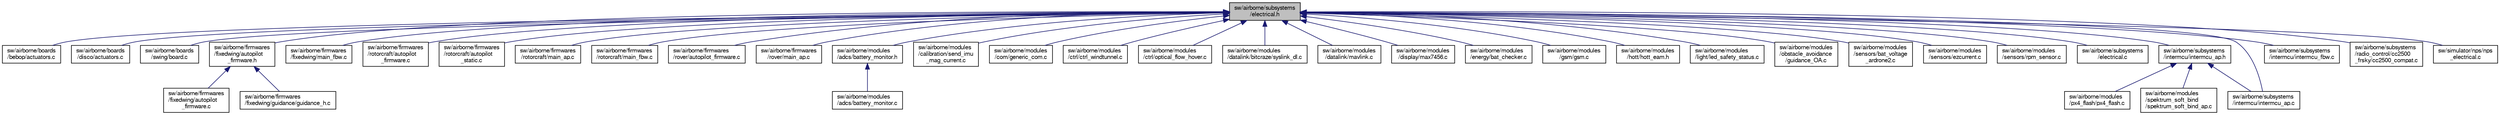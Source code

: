 digraph "sw/airborne/subsystems/electrical.h"
{
  edge [fontname="FreeSans",fontsize="10",labelfontname="FreeSans",labelfontsize="10"];
  node [fontname="FreeSans",fontsize="10",shape=record];
  Node1 [label="sw/airborne/subsystems\l/electrical.h",height=0.2,width=0.4,color="black", fillcolor="grey75", style="filled", fontcolor="black"];
  Node1 -> Node2 [dir="back",color="midnightblue",fontsize="10",style="solid",fontname="FreeSans"];
  Node2 [label="sw/airborne/boards\l/bebop/actuators.c",height=0.2,width=0.4,color="black", fillcolor="white", style="filled",URL="$boards_2bebop_2actuators_8c.html",tooltip="Actuator driver for the bebop and bebop 2. "];
  Node1 -> Node3 [dir="back",color="midnightblue",fontsize="10",style="solid",fontname="FreeSans"];
  Node3 [label="sw/airborne/boards\l/disco/actuators.c",height=0.2,width=0.4,color="black", fillcolor="white", style="filled",URL="$boards_2disco_2actuators_8c.html",tooltip="Actuator driver for the Parrot Disco. "];
  Node1 -> Node4 [dir="back",color="midnightblue",fontsize="10",style="solid",fontname="FreeSans"];
  Node4 [label="sw/airborne/boards\l/swing/board.c",height=0.2,width=0.4,color="black", fillcolor="white", style="filled",URL="$swing_2board_8c.html",tooltip="Swing specific board initialization function. "];
  Node1 -> Node5 [dir="back",color="midnightblue",fontsize="10",style="solid",fontname="FreeSans"];
  Node5 [label="sw/airborne/firmwares\l/fixedwing/autopilot\l_firmware.h",height=0.2,width=0.4,color="black", fillcolor="white", style="filled",URL="$fixedwing_2autopilot__firmware_8h.html",tooltip="Fixedwing specific autopilot interface and initialization. "];
  Node5 -> Node6 [dir="back",color="midnightblue",fontsize="10",style="solid",fontname="FreeSans"];
  Node6 [label="sw/airborne/firmwares\l/fixedwing/autopilot\l_firmware.c",height=0.2,width=0.4,color="black", fillcolor="white", style="filled",URL="$fixedwing_2autopilot__firmware_8c.html",tooltip="Fixedwing specific autopilot interface and initialization. "];
  Node5 -> Node7 [dir="back",color="midnightblue",fontsize="10",style="solid",fontname="FreeSans"];
  Node7 [label="sw/airborne/firmwares\l/fixedwing/guidance/guidance_h.c",height=0.2,width=0.4,color="black", fillcolor="white", style="filled",URL="$fixedwing_2guidance_2guidance__h_8c.html",tooltip="Horizontal guidance logic for fixed wing vehicles. "];
  Node1 -> Node8 [dir="back",color="midnightblue",fontsize="10",style="solid",fontname="FreeSans"];
  Node8 [label="sw/airborne/firmwares\l/fixedwing/main_fbw.c",height=0.2,width=0.4,color="black", fillcolor="white", style="filled",URL="$fixedwing_2main__fbw_8c.html",tooltip="FBW ( FlyByWire ) process. "];
  Node1 -> Node9 [dir="back",color="midnightblue",fontsize="10",style="solid",fontname="FreeSans"];
  Node9 [label="sw/airborne/firmwares\l/rotorcraft/autopilot\l_firmware.c",height=0.2,width=0.4,color="black", fillcolor="white", style="filled",URL="$rotorcraft_2autopilot__firmware_8c.html"];
  Node1 -> Node10 [dir="back",color="midnightblue",fontsize="10",style="solid",fontname="FreeSans"];
  Node10 [label="sw/airborne/firmwares\l/rotorcraft/autopilot\l_static.c",height=0.2,width=0.4,color="black", fillcolor="white", style="filled",URL="$rotorcraft_2autopilot__static_8c.html",tooltip="Static autopilot implementation. "];
  Node1 -> Node11 [dir="back",color="midnightblue",fontsize="10",style="solid",fontname="FreeSans"];
  Node11 [label="sw/airborne/firmwares\l/rotorcraft/main_ap.c",height=0.2,width=0.4,color="black", fillcolor="white", style="filled",URL="$rotorcraft_2main__ap_8c.html",tooltip="Rotorcraft main loop. "];
  Node1 -> Node12 [dir="back",color="midnightblue",fontsize="10",style="solid",fontname="FreeSans"];
  Node12 [label="sw/airborne/firmwares\l/rotorcraft/main_fbw.c",height=0.2,width=0.4,color="black", fillcolor="white", style="filled",URL="$rotorcraft_2main__fbw_8c.html",tooltip="Rotorcraft FBW main loop. "];
  Node1 -> Node13 [dir="back",color="midnightblue",fontsize="10",style="solid",fontname="FreeSans"];
  Node13 [label="sw/airborne/firmwares\l/rover/autopilot_firmware.c",height=0.2,width=0.4,color="black", fillcolor="white", style="filled",URL="$rover_2autopilot__firmware_8c.html"];
  Node1 -> Node14 [dir="back",color="midnightblue",fontsize="10",style="solid",fontname="FreeSans"];
  Node14 [label="sw/airborne/firmwares\l/rover/main_ap.c",height=0.2,width=0.4,color="black", fillcolor="white", style="filled",URL="$rover_2main__ap_8c.html",tooltip="Rover main loop. "];
  Node1 -> Node15 [dir="back",color="midnightblue",fontsize="10",style="solid",fontname="FreeSans"];
  Node15 [label="sw/airborne/modules\l/adcs/battery_monitor.h",height=0.2,width=0.4,color="black", fillcolor="white", style="filled",URL="$battery__monitor_8h.html",tooltip="driver for ADC AD7997 on a custom made power board version 4.0 and 5.0 "];
  Node15 -> Node16 [dir="back",color="midnightblue",fontsize="10",style="solid",fontname="FreeSans"];
  Node16 [label="sw/airborne/modules\l/adcs/battery_monitor.c",height=0.2,width=0.4,color="black", fillcolor="white", style="filled",URL="$battery__monitor_8c.html",tooltip="driver for ADC AD7997 on a custom made power board version 4.0 and 5.0 "];
  Node1 -> Node17 [dir="back",color="midnightblue",fontsize="10",style="solid",fontname="FreeSans"];
  Node17 [label="sw/airborne/modules\l/calibration/send_imu\l_mag_current.c",height=0.2,width=0.4,color="black", fillcolor="white", style="filled",URL="$send__imu__mag__current_8c.html",tooltip="Enables sending of IMU_MAG_CURRENT_CALIBRATION message. "];
  Node1 -> Node18 [dir="back",color="midnightblue",fontsize="10",style="solid",fontname="FreeSans"];
  Node18 [label="sw/airborne/modules\l/com/generic_com.c",height=0.2,width=0.4,color="black", fillcolor="white", style="filled",URL="$generic__com_8c.html"];
  Node1 -> Node19 [dir="back",color="midnightblue",fontsize="10",style="solid",fontname="FreeSans"];
  Node19 [label="sw/airborne/modules\l/ctrl/ctrl_windtunnel.c",height=0.2,width=0.4,color="black", fillcolor="white", style="filled",URL="$ctrl__windtunnel_8c.html",tooltip="Windtunnel automatic step controller. "];
  Node1 -> Node20 [dir="back",color="midnightblue",fontsize="10",style="solid",fontname="FreeSans"];
  Node20 [label="sw/airborne/modules\l/ctrl/optical_flow_hover.c",height=0.2,width=0.4,color="black", fillcolor="white", style="filled",URL="$optical__flow__hover_8c.html"];
  Node1 -> Node21 [dir="back",color="midnightblue",fontsize="10",style="solid",fontname="FreeSans"];
  Node21 [label="sw/airborne/modules\l/datalink/bitcraze/syslink_dl.c",height=0.2,width=0.4,color="black", fillcolor="white", style="filled",URL="$syslink__dl_8c.html",tooltip="Syslink protocol handling and functionalities. "];
  Node1 -> Node22 [dir="back",color="midnightblue",fontsize="10",style="solid",fontname="FreeSans"];
  Node22 [label="sw/airborne/modules\l/datalink/mavlink.c",height=0.2,width=0.4,color="black", fillcolor="white", style="filled",URL="$mavlink_8c.html",tooltip="Basic MAVLink datalink implementation. "];
  Node1 -> Node23 [dir="back",color="midnightblue",fontsize="10",style="solid",fontname="FreeSans"];
  Node23 [label="sw/airborne/modules\l/display/max7456.c",height=0.2,width=0.4,color="black", fillcolor="white", style="filled",URL="$max7456_8c.html",tooltip="Maxim MAX7456 single-channel monochrome on-screen display driver. "];
  Node1 -> Node24 [dir="back",color="midnightblue",fontsize="10",style="solid",fontname="FreeSans"];
  Node24 [label="sw/airborne/modules\l/energy/bat_checker.c",height=0.2,width=0.4,color="black", fillcolor="white", style="filled",URL="$bat__checker_8c.html",tooltip="Activate a buzzer/LED periodically or periodically to warn of low/critical battery level..."];
  Node1 -> Node25 [dir="back",color="midnightblue",fontsize="10",style="solid",fontname="FreeSans"];
  Node25 [label="sw/airborne/modules\l/gsm/gsm.c",height=0.2,width=0.4,color="black", fillcolor="white", style="filled",URL="$gsm_8c.html"];
  Node1 -> Node26 [dir="back",color="midnightblue",fontsize="10",style="solid",fontname="FreeSans"];
  Node26 [label="sw/airborne/modules\l/hott/hott_eam.h",height=0.2,width=0.4,color="black", fillcolor="white", style="filled",URL="$hott__eam_8h.html",tooltip="Graupner HOTT electric air module description. "];
  Node1 -> Node27 [dir="back",color="midnightblue",fontsize="10",style="solid",fontname="FreeSans"];
  Node27 [label="sw/airborne/modules\l/light/led_safety_status.c",height=0.2,width=0.4,color="black", fillcolor="white", style="filled",URL="$led__safety__status_8c.html",tooltip="Simple module to blink LEDs when battery voltage drops below a certain level, radio control is lost o..."];
  Node1 -> Node28 [dir="back",color="midnightblue",fontsize="10",style="solid",fontname="FreeSans"];
  Node28 [label="sw/airborne/modules\l/obstacle_avoidance\l/guidance_OA.c",height=0.2,width=0.4,color="black", fillcolor="white", style="filled",URL="$guidance__OA_8c.html",tooltip="Guidance for the obstacle avoidance methods. "];
  Node1 -> Node29 [dir="back",color="midnightblue",fontsize="10",style="solid",fontname="FreeSans"];
  Node29 [label="sw/airborne/modules\l/sensors/bat_voltage\l_ardrone2.c",height=0.2,width=0.4,color="black", fillcolor="white", style="filled",URL="$bat__voltage__ardrone2_8c.html",tooltip="Read battery voltage on ARDrone2 and publish to electrical subsystem. "];
  Node1 -> Node30 [dir="back",color="midnightblue",fontsize="10",style="solid",fontname="FreeSans"];
  Node30 [label="sw/airborne/modules\l/sensors/ezcurrent.c",height=0.2,width=0.4,color="black", fillcolor="white", style="filled",URL="$ezcurrent_8c.html",tooltip="Copyright (C) 2012 Gerard Toonstra. "];
  Node1 -> Node31 [dir="back",color="midnightblue",fontsize="10",style="solid",fontname="FreeSans"];
  Node31 [label="sw/airborne/modules\l/sensors/rpm_sensor.c",height=0.2,width=0.4,color="black", fillcolor="white", style="filled",URL="$rpm__sensor_8c.html"];
  Node1 -> Node32 [dir="back",color="midnightblue",fontsize="10",style="solid",fontname="FreeSans"];
  Node32 [label="sw/airborne/subsystems\l/electrical.c",height=0.2,width=0.4,color="black", fillcolor="white", style="filled",URL="$electrical_8c.html",tooltip="Implemnetation for electrical status: supply voltage, current, battery status, etc. "];
  Node1 -> Node33 [dir="back",color="midnightblue",fontsize="10",style="solid",fontname="FreeSans"];
  Node33 [label="sw/airborne/subsystems\l/intermcu/intermcu_ap.h",height=0.2,width=0.4,color="black", fillcolor="white", style="filled",URL="$intermcu__ap_8h.html",tooltip="Rotorcraft Inter-MCU on the autopilot. "];
  Node33 -> Node34 [dir="back",color="midnightblue",fontsize="10",style="solid",fontname="FreeSans"];
  Node34 [label="sw/airborne/modules\l/px4_flash/px4_flash.c",height=0.2,width=0.4,color="black", fillcolor="white", style="filled",URL="$px4__flash_8c.html"];
  Node33 -> Node35 [dir="back",color="midnightblue",fontsize="10",style="solid",fontname="FreeSans"];
  Node35 [label="sw/airborne/modules\l/spektrum_soft_bind\l/spektrum_soft_bind_ap.c",height=0.2,width=0.4,color="black", fillcolor="white", style="filled",URL="$spektrum__soft__bind__ap_8c.html"];
  Node33 -> Node36 [dir="back",color="midnightblue",fontsize="10",style="solid",fontname="FreeSans"];
  Node36 [label="sw/airborne/subsystems\l/intermcu/intermcu_ap.c",height=0.2,width=0.4,color="black", fillcolor="white", style="filled",URL="$intermcu__ap_8c.html",tooltip="Rotorcraft Inter-MCU on the autopilot. "];
  Node1 -> Node36 [dir="back",color="midnightblue",fontsize="10",style="solid",fontname="FreeSans"];
  Node1 -> Node37 [dir="back",color="midnightblue",fontsize="10",style="solid",fontname="FreeSans"];
  Node37 [label="sw/airborne/subsystems\l/intermcu/intermcu_fbw.c",height=0.2,width=0.4,color="black", fillcolor="white", style="filled",URL="$intermcu__fbw_8c.html",tooltip="Rotorcraft Inter-MCU on FlyByWire. "];
  Node1 -> Node38 [dir="back",color="midnightblue",fontsize="10",style="solid",fontname="FreeSans"];
  Node38 [label="sw/airborne/subsystems\l/radio_control/cc2500\l_frsky/cc2500_compat.c",height=0.2,width=0.4,color="black", fillcolor="white", style="filled",URL="$cc2500__compat_8c.html"];
  Node1 -> Node39 [dir="back",color="midnightblue",fontsize="10",style="solid",fontname="FreeSans"];
  Node39 [label="sw/simulator/nps/nps\l_electrical.c",height=0.2,width=0.4,color="black", fillcolor="white", style="filled",URL="$nps__electrical_8c.html",tooltip="Electrical status (bat voltage) for NPS. "];
}
